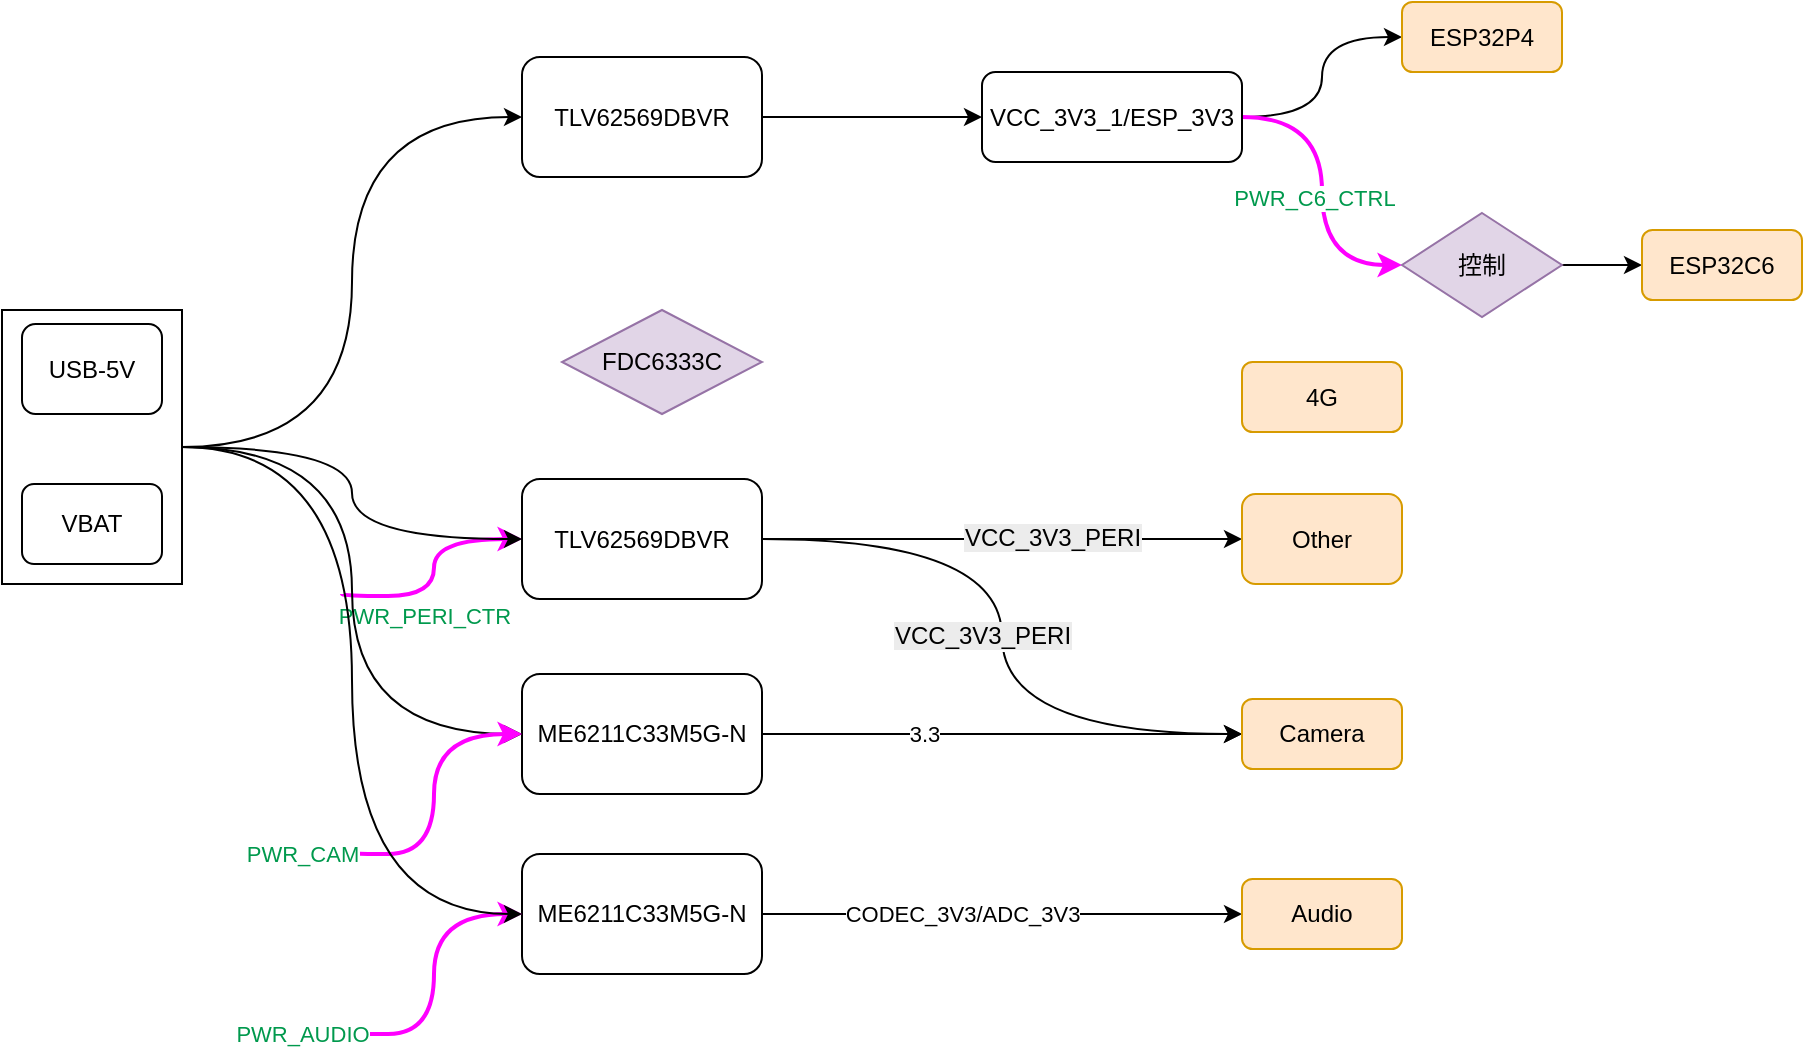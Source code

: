 <mxfile version="28.0.9">
  <diagram name="第 1 页" id="nYBT3L-RAv3rfCjHxJny">
    <mxGraphModel dx="1188" dy="579" grid="1" gridSize="10" guides="1" tooltips="1" connect="1" arrows="1" fold="1" page="1" pageScale="1" pageWidth="827" pageHeight="1169" math="0" shadow="0">
      <root>
        <mxCell id="0" />
        <mxCell id="1" parent="0" />
        <mxCell id="EYiuDghIg9F262BSXGEl-6" style="edgeStyle=orthogonalEdgeStyle;curved=1;rounded=0;orthogonalLoop=1;jettySize=auto;html=1;exitX=1;exitY=0.5;exitDx=0;exitDy=0;" edge="1" parent="1" source="EYiuDghIg9F262BSXGEl-3" target="EYiuDghIg9F262BSXGEl-4">
          <mxGeometry relative="1" as="geometry" />
        </mxCell>
        <mxCell id="EYiuDghIg9F262BSXGEl-3" value="TLV62569DBVR" style="rounded=1;whiteSpace=wrap;html=1;" vertex="1" parent="1">
          <mxGeometry x="280" y="577.5" width="120" height="60" as="geometry" />
        </mxCell>
        <mxCell id="EYiuDghIg9F262BSXGEl-12" style="edgeStyle=orthogonalEdgeStyle;curved=1;rounded=0;orthogonalLoop=1;jettySize=auto;html=1;exitX=1;exitY=0.5;exitDx=0;exitDy=0;entryX=0;entryY=0.5;entryDx=0;entryDy=0;" edge="1" parent="1" source="EYiuDghIg9F262BSXGEl-4" target="EYiuDghIg9F262BSXGEl-10">
          <mxGeometry relative="1" as="geometry" />
        </mxCell>
        <mxCell id="EYiuDghIg9F262BSXGEl-15" style="edgeStyle=orthogonalEdgeStyle;curved=1;rounded=0;orthogonalLoop=1;jettySize=auto;html=1;exitX=1;exitY=0.5;exitDx=0;exitDy=0;entryX=0;entryY=0.5;entryDx=0;entryDy=0;strokeColor=#FF00FF;strokeWidth=2;" edge="1" parent="1" source="EYiuDghIg9F262BSXGEl-4" target="EYiuDghIg9F262BSXGEl-14">
          <mxGeometry relative="1" as="geometry" />
        </mxCell>
        <mxCell id="EYiuDghIg9F262BSXGEl-24" value="PWR_C6_CTRL" style="edgeLabel;html=1;align=center;verticalAlign=middle;resizable=0;points=[];fontColor=#00994D;" vertex="1" connectable="0" parent="EYiuDghIg9F262BSXGEl-15">
          <mxGeometry x="0.044" y="-4" relative="1" as="geometry">
            <mxPoint as="offset" />
          </mxGeometry>
        </mxCell>
        <mxCell id="EYiuDghIg9F262BSXGEl-4" value="VCC_3V3_1/ESP_3V3" style="rounded=1;whiteSpace=wrap;html=1;" vertex="1" parent="1">
          <mxGeometry x="510" y="585" width="130" height="45" as="geometry" />
        </mxCell>
        <mxCell id="EYiuDghIg9F262BSXGEl-8" value="" style="group" vertex="1" connectable="0" parent="1">
          <mxGeometry x="20" y="704" width="90" height="137" as="geometry" />
        </mxCell>
        <mxCell id="EYiuDghIg9F262BSXGEl-7" value="" style="rounded=0;whiteSpace=wrap;html=1;" vertex="1" parent="EYiuDghIg9F262BSXGEl-8">
          <mxGeometry width="90" height="137" as="geometry" />
        </mxCell>
        <mxCell id="EYiuDghIg9F262BSXGEl-1" value="USB-5V" style="rounded=1;whiteSpace=wrap;html=1;" vertex="1" parent="EYiuDghIg9F262BSXGEl-8">
          <mxGeometry x="10" y="7" width="70" height="45" as="geometry" />
        </mxCell>
        <mxCell id="EYiuDghIg9F262BSXGEl-2" value="VBAT" style="rounded=1;whiteSpace=wrap;html=1;" vertex="1" parent="EYiuDghIg9F262BSXGEl-8">
          <mxGeometry x="10" y="87" width="70" height="40" as="geometry" />
        </mxCell>
        <mxCell id="EYiuDghIg9F262BSXGEl-10" value="ESP32P4" style="rounded=1;whiteSpace=wrap;html=1;fillColor=#ffe6cc;strokeColor=#d79b00;" vertex="1" parent="1">
          <mxGeometry x="720" y="550" width="80" height="35" as="geometry" />
        </mxCell>
        <mxCell id="EYiuDghIg9F262BSXGEl-17" style="edgeStyle=orthogonalEdgeStyle;curved=1;rounded=0;orthogonalLoop=1;jettySize=auto;html=1;exitX=1;exitY=0.5;exitDx=0;exitDy=0;entryX=0;entryY=0.5;entryDx=0;entryDy=0;" edge="1" parent="1" source="EYiuDghIg9F262BSXGEl-14" target="EYiuDghIg9F262BSXGEl-16">
          <mxGeometry relative="1" as="geometry" />
        </mxCell>
        <mxCell id="EYiuDghIg9F262BSXGEl-14" value="控制" style="rhombus;whiteSpace=wrap;html=1;fillColor=#e1d5e7;strokeColor=#9673a6;" vertex="1" parent="1">
          <mxGeometry x="720" y="655.5" width="80" height="52" as="geometry" />
        </mxCell>
        <mxCell id="EYiuDghIg9F262BSXGEl-16" value="ESP32C6" style="rounded=1;whiteSpace=wrap;html=1;fillColor=#ffe6cc;strokeColor=#d79b00;" vertex="1" parent="1">
          <mxGeometry x="840" y="664" width="80" height="35" as="geometry" />
        </mxCell>
        <mxCell id="EYiuDghIg9F262BSXGEl-22" style="edgeStyle=orthogonalEdgeStyle;curved=1;rounded=0;orthogonalLoop=1;jettySize=auto;html=1;exitX=1;exitY=0.5;exitDx=0;exitDy=0;entryX=0;entryY=0.5;entryDx=0;entryDy=0;" edge="1" parent="1" source="EYiuDghIg9F262BSXGEl-19" target="EYiuDghIg9F262BSXGEl-21">
          <mxGeometry relative="1" as="geometry" />
        </mxCell>
        <mxCell id="EYiuDghIg9F262BSXGEl-45" value="&lt;span style=&quot;font-size: 12px; text-wrap: wrap; background-color: rgb(236, 236, 236);&quot;&gt;VCC_3V3_PERI&lt;/span&gt;" style="edgeLabel;html=1;align=center;verticalAlign=middle;resizable=0;points=[];" vertex="1" connectable="0" parent="EYiuDghIg9F262BSXGEl-22">
          <mxGeometry x="0.204" y="1" relative="1" as="geometry">
            <mxPoint as="offset" />
          </mxGeometry>
        </mxCell>
        <mxCell id="EYiuDghIg9F262BSXGEl-23" style="edgeStyle=orthogonalEdgeStyle;curved=1;rounded=0;orthogonalLoop=1;jettySize=auto;html=1;exitX=0;exitY=0.5;exitDx=0;exitDy=0;startArrow=classic;startFill=1;endArrow=none;endFill=0;strokeColor=#FF00FF;strokeWidth=2;" edge="1" parent="1" source="EYiuDghIg9F262BSXGEl-19">
          <mxGeometry relative="1" as="geometry">
            <mxPoint x="190" y="846" as="targetPoint" />
            <Array as="points">
              <mxPoint x="236" y="819" />
              <mxPoint x="236" y="847" />
              <mxPoint x="190" y="847" />
            </Array>
          </mxGeometry>
        </mxCell>
        <mxCell id="EYiuDghIg9F262BSXGEl-25" value="&lt;span style=&quot;color: rgb(0, 153, 77);&quot;&gt;PWR_PERI_CTR&lt;/span&gt;" style="edgeLabel;html=1;align=center;verticalAlign=middle;resizable=0;points=[];" vertex="1" connectable="0" parent="EYiuDghIg9F262BSXGEl-23">
          <mxGeometry x="0.406" y="-2" relative="1" as="geometry">
            <mxPoint x="6" y="12" as="offset" />
          </mxGeometry>
        </mxCell>
        <mxCell id="EYiuDghIg9F262BSXGEl-43" style="edgeStyle=orthogonalEdgeStyle;curved=1;rounded=0;orthogonalLoop=1;jettySize=auto;html=1;exitX=1;exitY=0.5;exitDx=0;exitDy=0;entryX=0;entryY=0.5;entryDx=0;entryDy=0;" edge="1" parent="1" source="EYiuDghIg9F262BSXGEl-19" target="EYiuDghIg9F262BSXGEl-29">
          <mxGeometry relative="1" as="geometry" />
        </mxCell>
        <mxCell id="EYiuDghIg9F262BSXGEl-44" value="&lt;span style=&quot;font-size: 12px; text-wrap: wrap; background-color: rgb(236, 236, 236);&quot;&gt;VCC_3V3_PERI&lt;/span&gt;" style="edgeLabel;html=1;align=center;verticalAlign=middle;resizable=0;points=[];" vertex="1" connectable="0" parent="EYiuDghIg9F262BSXGEl-43">
          <mxGeometry x="-0.16" y="-18" relative="1" as="geometry">
            <mxPoint x="8" y="26" as="offset" />
          </mxGeometry>
        </mxCell>
        <mxCell id="EYiuDghIg9F262BSXGEl-19" value="TLV62569DBVR" style="rounded=1;whiteSpace=wrap;html=1;" vertex="1" parent="1">
          <mxGeometry x="280" y="788.5" width="120" height="60" as="geometry" />
        </mxCell>
        <mxCell id="EYiuDghIg9F262BSXGEl-20" style="edgeStyle=orthogonalEdgeStyle;curved=1;rounded=0;orthogonalLoop=1;jettySize=auto;html=1;exitX=1;exitY=0.5;exitDx=0;exitDy=0;entryX=0;entryY=0.5;entryDx=0;entryDy=0;" edge="1" parent="1" source="EYiuDghIg9F262BSXGEl-7" target="EYiuDghIg9F262BSXGEl-19">
          <mxGeometry relative="1" as="geometry" />
        </mxCell>
        <mxCell id="EYiuDghIg9F262BSXGEl-21" value="Other" style="rounded=1;whiteSpace=wrap;html=1;fillColor=#ffe6cc;strokeColor=#d79b00;" vertex="1" parent="1">
          <mxGeometry x="640" y="796" width="80" height="45" as="geometry" />
        </mxCell>
        <mxCell id="EYiuDghIg9F262BSXGEl-26" style="edgeStyle=orthogonalEdgeStyle;curved=1;rounded=0;orthogonalLoop=1;jettySize=auto;html=1;exitX=1;exitY=0.5;exitDx=0;exitDy=0;entryX=0;entryY=0.5;entryDx=0;entryDy=0;" edge="1" parent="1" source="EYiuDghIg9F262BSXGEl-7" target="EYiuDghIg9F262BSXGEl-3">
          <mxGeometry relative="1" as="geometry" />
        </mxCell>
        <mxCell id="EYiuDghIg9F262BSXGEl-30" style="edgeStyle=orthogonalEdgeStyle;curved=1;rounded=0;orthogonalLoop=1;jettySize=auto;html=1;exitX=1;exitY=0.5;exitDx=0;exitDy=0;entryX=0;entryY=0.5;entryDx=0;entryDy=0;" edge="1" parent="1" source="EYiuDghIg9F262BSXGEl-27" target="EYiuDghIg9F262BSXGEl-29">
          <mxGeometry relative="1" as="geometry" />
        </mxCell>
        <mxCell id="EYiuDghIg9F262BSXGEl-41" value="3.3" style="edgeLabel;html=1;align=center;verticalAlign=middle;resizable=0;points=[];" vertex="1" connectable="0" parent="EYiuDghIg9F262BSXGEl-30">
          <mxGeometry x="-0.325" relative="1" as="geometry">
            <mxPoint as="offset" />
          </mxGeometry>
        </mxCell>
        <mxCell id="EYiuDghIg9F262BSXGEl-27" value="ME6211C33M5G-N" style="rounded=1;whiteSpace=wrap;html=1;" vertex="1" parent="1">
          <mxGeometry x="280" y="886" width="120" height="60" as="geometry" />
        </mxCell>
        <mxCell id="EYiuDghIg9F262BSXGEl-28" style="edgeStyle=orthogonalEdgeStyle;curved=1;rounded=0;orthogonalLoop=1;jettySize=auto;html=1;exitX=1;exitY=0.5;exitDx=0;exitDy=0;entryX=0;entryY=0.5;entryDx=0;entryDy=0;" edge="1" parent="1" source="EYiuDghIg9F262BSXGEl-7" target="EYiuDghIg9F262BSXGEl-27">
          <mxGeometry relative="1" as="geometry" />
        </mxCell>
        <mxCell id="EYiuDghIg9F262BSXGEl-29" value="Camera" style="rounded=1;whiteSpace=wrap;html=1;fillColor=#ffe6cc;strokeColor=#d79b00;" vertex="1" parent="1">
          <mxGeometry x="640" y="898.5" width="80" height="35" as="geometry" />
        </mxCell>
        <mxCell id="EYiuDghIg9F262BSXGEl-33" style="edgeStyle=orthogonalEdgeStyle;curved=1;rounded=0;orthogonalLoop=1;jettySize=auto;html=1;exitX=0;exitY=0.5;exitDx=0;exitDy=0;startArrow=classic;startFill=1;endArrow=none;endFill=0;strokeColor=#FF00FF;strokeWidth=2;" edge="1" parent="1" source="EYiuDghIg9F262BSXGEl-27">
          <mxGeometry relative="1" as="geometry">
            <mxPoint x="190" y="975" as="targetPoint" />
            <mxPoint x="280" y="948" as="sourcePoint" />
            <Array as="points">
              <mxPoint x="236" y="916" />
              <mxPoint x="236" y="976" />
              <mxPoint x="190" y="976" />
            </Array>
          </mxGeometry>
        </mxCell>
        <mxCell id="EYiuDghIg9F262BSXGEl-34" value="&lt;span style=&quot;color: rgb(0, 153, 77);&quot;&gt;PWR_CAM&lt;/span&gt;" style="edgeLabel;html=1;align=center;verticalAlign=middle;resizable=0;points=[];" vertex="1" connectable="0" parent="EYiuDghIg9F262BSXGEl-33">
          <mxGeometry x="0.406" y="-2" relative="1" as="geometry">
            <mxPoint x="-64" y="2" as="offset" />
          </mxGeometry>
        </mxCell>
        <mxCell id="EYiuDghIg9F262BSXGEl-37" style="edgeStyle=orthogonalEdgeStyle;curved=1;rounded=0;orthogonalLoop=1;jettySize=auto;html=1;exitX=1;exitY=0.5;exitDx=0;exitDy=0;entryX=0;entryY=0.5;entryDx=0;entryDy=0;" edge="1" parent="1" source="EYiuDghIg9F262BSXGEl-35" target="EYiuDghIg9F262BSXGEl-36">
          <mxGeometry relative="1" as="geometry" />
        </mxCell>
        <mxCell id="EYiuDghIg9F262BSXGEl-42" value="CODEC_3V3/ADC_3V3" style="edgeLabel;html=1;align=center;verticalAlign=middle;resizable=0;points=[];" vertex="1" connectable="0" parent="EYiuDghIg9F262BSXGEl-37">
          <mxGeometry x="-0.39" y="-1" relative="1" as="geometry">
            <mxPoint x="27" y="-1" as="offset" />
          </mxGeometry>
        </mxCell>
        <mxCell id="EYiuDghIg9F262BSXGEl-35" value="ME6211C33M5G-N" style="rounded=1;whiteSpace=wrap;html=1;" vertex="1" parent="1">
          <mxGeometry x="280" y="976" width="120" height="60" as="geometry" />
        </mxCell>
        <mxCell id="EYiuDghIg9F262BSXGEl-36" value="Audio" style="rounded=1;whiteSpace=wrap;html=1;fillColor=#ffe6cc;strokeColor=#d79b00;" vertex="1" parent="1">
          <mxGeometry x="640" y="988.5" width="80" height="35" as="geometry" />
        </mxCell>
        <mxCell id="EYiuDghIg9F262BSXGEl-38" style="edgeStyle=orthogonalEdgeStyle;curved=1;rounded=0;orthogonalLoop=1;jettySize=auto;html=1;exitX=0;exitY=0.5;exitDx=0;exitDy=0;startArrow=classic;startFill=1;endArrow=none;endFill=0;strokeColor=#FF00FF;strokeWidth=2;" edge="1" parent="1" source="EYiuDghIg9F262BSXGEl-35">
          <mxGeometry relative="1" as="geometry">
            <mxPoint x="190" y="1065" as="targetPoint" />
            <mxPoint x="280" y="1038" as="sourcePoint" />
            <Array as="points">
              <mxPoint x="236" y="1006" />
              <mxPoint x="236" y="1066" />
              <mxPoint x="190" y="1066" />
            </Array>
          </mxGeometry>
        </mxCell>
        <mxCell id="EYiuDghIg9F262BSXGEl-39" value="&lt;span style=&quot;color: rgb(0, 153, 77);&quot;&gt;PWR_AUDIO&lt;/span&gt;" style="edgeLabel;html=1;align=center;verticalAlign=middle;resizable=0;points=[];" vertex="1" connectable="0" parent="EYiuDghIg9F262BSXGEl-38">
          <mxGeometry x="0.406" y="-2" relative="1" as="geometry">
            <mxPoint x="-64" y="2" as="offset" />
          </mxGeometry>
        </mxCell>
        <mxCell id="EYiuDghIg9F262BSXGEl-40" style="edgeStyle=orthogonalEdgeStyle;curved=1;rounded=0;orthogonalLoop=1;jettySize=auto;html=1;exitX=1;exitY=0.5;exitDx=0;exitDy=0;entryX=0;entryY=0.5;entryDx=0;entryDy=0;" edge="1" parent="1" source="EYiuDghIg9F262BSXGEl-7" target="EYiuDghIg9F262BSXGEl-35">
          <mxGeometry relative="1" as="geometry" />
        </mxCell>
        <mxCell id="EYiuDghIg9F262BSXGEl-47" value="4G" style="rounded=1;whiteSpace=wrap;html=1;fillColor=#ffe6cc;strokeColor=#d79b00;" vertex="1" parent="1">
          <mxGeometry x="640" y="730" width="80" height="35" as="geometry" />
        </mxCell>
        <mxCell id="EYiuDghIg9F262BSXGEl-48" value="FDC6333C" style="rhombus;whiteSpace=wrap;html=1;fillColor=#e1d5e7;strokeColor=#9673a6;" vertex="1" parent="1">
          <mxGeometry x="300" y="704" width="100" height="52" as="geometry" />
        </mxCell>
      </root>
    </mxGraphModel>
  </diagram>
</mxfile>
